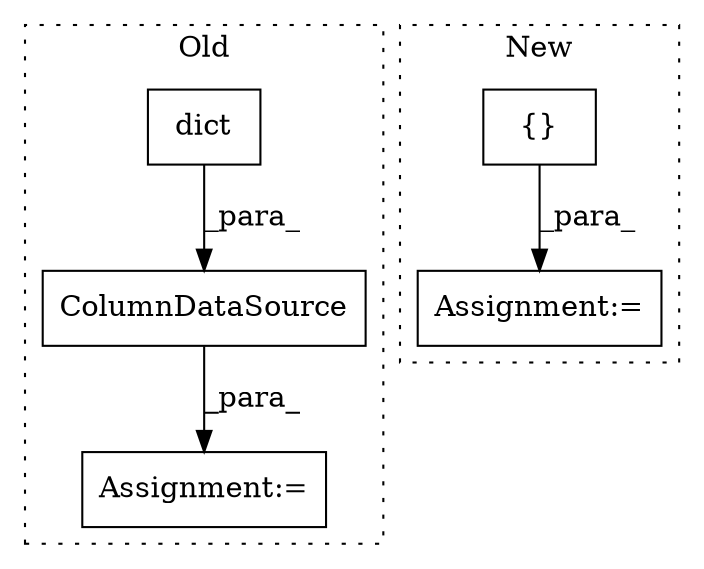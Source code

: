 digraph G {
subgraph cluster0 {
1 [label="ColumnDataSource" a="32" s="1032,1055" l="17,1" shape="box"];
4 [label="dict" a="32" s="1049" l="6" shape="box"];
5 [label="Assignment:=" a="7" s="1031" l="1" shape="box"];
label = "Old";
style="dotted";
}
subgraph cluster1 {
2 [label="{}" a="4" s="1087" l="2" shape="box"];
3 [label="Assignment:=" a="7" s="1031" l="1" shape="box"];
label = "New";
style="dotted";
}
1 -> 5 [label="_para_"];
2 -> 3 [label="_para_"];
4 -> 1 [label="_para_"];
}